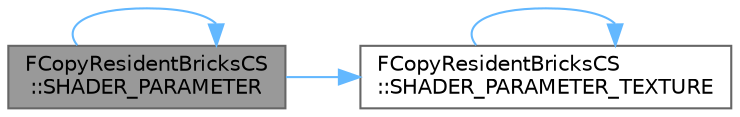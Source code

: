 digraph "FCopyResidentBricksCS::SHADER_PARAMETER"
{
 // INTERACTIVE_SVG=YES
 // LATEX_PDF_SIZE
  bgcolor="transparent";
  edge [fontname=Helvetica,fontsize=10,labelfontname=Helvetica,labelfontsize=10];
  node [fontname=Helvetica,fontsize=10,shape=box,height=0.2,width=0.4];
  rankdir="LR";
  Node1 [id="Node000001",label="FCopyResidentBricksCS\l::SHADER_PARAMETER",height=0.2,width=0.4,color="gray40", fillcolor="grey60", style="filled", fontcolor="black",tooltip=" "];
  Node1 -> Node1 [id="edge1_Node000001_Node000001",color="steelblue1",style="solid",tooltip=" "];
  Node1 -> Node2 [id="edge2_Node000001_Node000002",color="steelblue1",style="solid",tooltip=" "];
  Node2 [id="Node000002",label="FCopyResidentBricksCS\l::SHADER_PARAMETER_TEXTURE",height=0.2,width=0.4,color="grey40", fillcolor="white", style="filled",URL="$d1/d6b/classFCopyResidentBricksCS.html#aef4c8105a29989d4c8fb34e379a7ff27",tooltip=" "];
  Node2 -> Node2 [id="edge3_Node000002_Node000002",color="steelblue1",style="solid",tooltip=" "];
}
